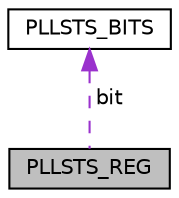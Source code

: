 digraph "PLLSTS_REG"
{
  edge [fontname="Helvetica",fontsize="10",labelfontname="Helvetica",labelfontsize="10"];
  node [fontname="Helvetica",fontsize="10",shape=record];
  Node1 [label="PLLSTS_REG",height=0.2,width=0.4,color="black", fillcolor="grey75", style="filled", fontcolor="black"];
  Node2 -> Node1 [dir="back",color="darkorchid3",fontsize="10",style="dashed",label=" bit" ,fontname="Helvetica"];
  Node2 [label="PLLSTS_BITS",height=0.2,width=0.4,color="black", fillcolor="white", style="filled",URL="$struct_p_l_l_s_t_s___b_i_t_s.html"];
}
